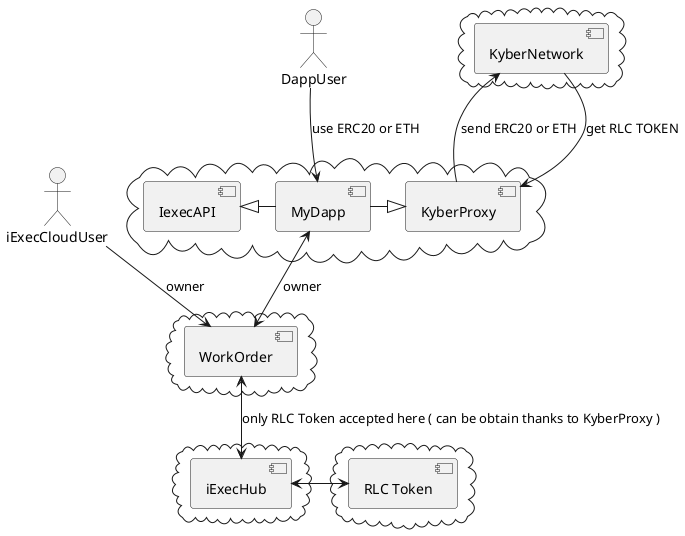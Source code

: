 @startuml


:iExecCloudUser:


cloud {
  [KyberNetwork]
}

cloud {
  [MyDapp]
  [IexecAPI]
  [KyberProxy]
}
component [MyDapp]
component [IexecAPI]
component [KyberProxy]
[KyberProxy] <|-left-  [MyDapp]
[IexecAPI] <|-right-  [MyDapp]

KyberProxy -up-> [KyberNetwork]: send ERC20 or ETH
KyberProxy <-up- [KyberNetwork]: get RLC TOKEN

DappUser -down-> [MyDapp]: use ERC20 or ETH

cloud {
  [WorkOrder]
}

component [WorkOrder]

MyDapp <-down-> [WorkOrder]: owner

iExecCloudUser -down-> [WorkOrder]: owner





cloud {
  [iExecHub]
}

cloud {
  [RLC Token]
}
component [iExecHub]
component [RLC Token]


[iExecHub] <-right-> [RLC Token]



[iExecHub] <-up-> [WorkOrder]: only RLC Token accepted here ( can be obtain thanks to KyberProxy )



@enduml

